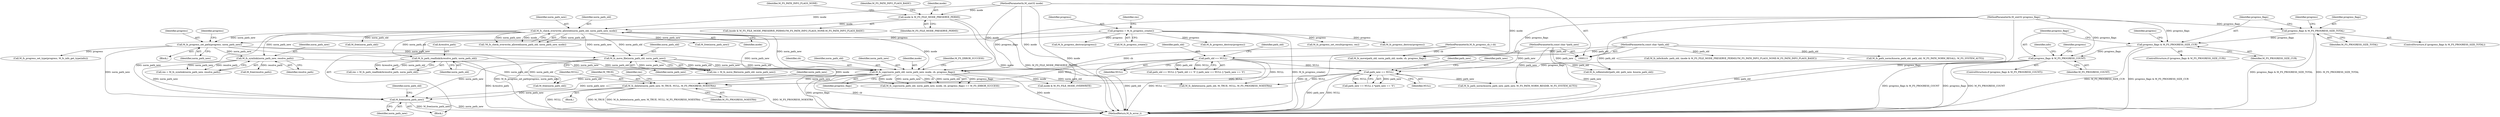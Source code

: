 digraph "0_mstdlib_db124b8f607dd0a40a9aef2d4d468fad433522a7_3@API" {
"1000385" [label="(Call,M_free(norm_path_new))"];
"1000324" [label="(Call,M_fs_move_file(norm_path_old, norm_path_new))"];
"1000236" [label="(Call,M_fs_check_overwrite_allowed(norm_path_old, norm_path_new, mode))"];
"1000216" [label="(Call,mode & M_FS_FILE_MODE_PRESERVE_PERMS)"];
"1000114" [label="(MethodParameterIn,M_uint32 mode)"];
"1000256" [label="(Call,M_fs_progress_set_path(progress, norm_path_new))"];
"1000206" [label="(Call,progress = M_fs_progress_create())"];
"1000334" [label="(Call,M_fs_copy(norm_path_old, norm_path_new, mode, cb, progress_flags))"];
"1000304" [label="(Call,M_fs_path_readlink(&resolve_path, norm_path_old))"];
"1000315" [label="(Call,M_fs_symlink(norm_path_new, resolve_path))"];
"1000115" [label="(MethodParameterIn,M_fs_progress_cb_t cb)"];
"1000286" [label="(Call,progress_flags & M_FS_PROGRESS_COUNT)"];
"1000275" [label="(Call,progress_flags & M_FS_PROGRESS_SIZE_CUR)"];
"1000264" [label="(Call,progress_flags & M_FS_PROGRESS_SIZE_TOTAL)"];
"1000116" [label="(MethodParameterIn,M_uint32 progress_flags)"];
"1000357" [label="(Call,M_fs_delete(norm_path_new, M_TRUE, NULL, M_FS_PROGRESS_NOEXTRA))"];
"1000130" [label="(Call,path_old == NULL)"];
"1000112" [label="(MethodParameterIn,const char *path_old)"];
"1000139" [label="(Call,path_new == NULL)"];
"1000113" [label="(MethodParameterIn,const char *path_new)"];
"1000340" [label="(Identifier,M_FS_ERROR_SUCCESS)"];
"1000276" [label="(Identifier,progress_flags)"];
"1000113" [label="(MethodParameterIn,const char *path_new)"];
"1000132" [label="(Identifier,NULL)"];
"1000130" [label="(Call,path_old == NULL)"];
"1000251" [label="(Block,)"];
"1000219" [label="(Identifier,M_FS_PATH_INFO_FLAGS_NONE)"];
"1000116" [label="(MethodParameterIn,M_uint32 progress_flags)"];
"1000334" [label="(Call,M_fs_copy(norm_path_old, norm_path_new, mode, cb, progress_flags))"];
"1000215" [label="(Call,(mode & M_FS_FILE_MODE_PRESERVE_PERMS)?M_FS_PATH_INFO_FLAGS_NONE:M_FS_PATH_INFO_FLAGS_BASIC)"];
"1000131" [label="(Identifier,path_old)"];
"1000263" [label="(ControlStructure,if (progress_flags & M_FS_PROGRESS_SIZE_TOTAL))"];
"1000260" [label="(Identifier,progress)"];
"1000388" [label="(Identifier,norm_path_old)"];
"1000280" [label="(Identifier,progress)"];
"1000256" [label="(Call,M_fs_progress_set_path(progress, norm_path_new))"];
"1000226" [label="(Call,M_fs_progress_destroy(progress))"];
"1000275" [label="(Call,progress_flags & M_FS_PROGRESS_SIZE_CUR)"];
"1000285" [label="(ControlStructure,if (progress_flags & M_FS_PROGRESS_COUNT))"];
"1000361" [label="(Identifier,M_FS_PROGRESS_NOEXTRA)"];
"1000387" [label="(Call,M_free(norm_path_old))"];
"1000243" [label="(Call,M_free(norm_path_new))"];
"1000316" [label="(Identifier,norm_path_new)"];
"1000207" [label="(Identifier,progress)"];
"1000151" [label="(Call,M_fs_path_norm(&norm_path_new, path_new, M_FS_PATH_NORM_RESDIR, M_FS_SYSTEM_AUTO))"];
"1000313" [label="(Call,res = M_fs_symlink(norm_path_new, resolve_path))"];
"1000216" [label="(Call,mode & M_FS_FILE_MODE_PRESERVE_PERMS)"];
"1000360" [label="(Identifier,NULL)"];
"1000239" [label="(Identifier,mode)"];
"1000326" [label="(Identifier,norm_path_new)"];
"1000177" [label="(Call,M_fs_move(path_old, norm_path_old, mode, cb, progress_flags))"];
"1000359" [label="(Identifier,M_TRUE)"];
"1000115" [label="(MethodParameterIn,M_fs_progress_cb_t cb)"];
"1000357" [label="(Call,M_fs_delete(norm_path_new, M_TRUE, NULL, M_FS_PROGRESS_NOEXTRA))"];
"1000220" [label="(Identifier,M_FS_PATH_INFO_FLAGS_BASIC)"];
"1000356" [label="(Block,)"];
"1000304" [label="(Call,M_fs_path_readlink(&resolve_path, norm_path_old))"];
"1000286" [label="(Call,progress_flags & M_FS_PROGRESS_COUNT)"];
"1000269" [label="(Identifier,progress)"];
"1000315" [label="(Call,M_fs_symlink(norm_path_new, resolve_path))"];
"1000370" [label="(Call,M_fs_progress_set_result(progress, res))"];
"1000139" [label="(Call,path_new == NULL)"];
"1000338" [label="(Identifier,cb)"];
"1000333" [label="(Call,M_fs_copy(norm_path_old, norm_path_new, mode, cb, progress_flags) == M_FS_ERROR_SUCCESS)"];
"1000383" [label="(Call,M_fs_progress_destroy(progress))"];
"1000206" [label="(Call,progress = M_fs_progress_create())"];
"1000318" [label="(Call,M_free(resolve_path))"];
"1000236" [label="(Call,M_fs_check_overwrite_allowed(norm_path_old, norm_path_new, mode))"];
"1000277" [label="(Identifier,M_FS_PROGRESS_SIZE_CUR)"];
"1000305" [label="(Call,&resolve_path)"];
"1000363" [label="(Identifier,res)"];
"1000335" [label="(Identifier,norm_path_old)"];
"1000274" [label="(ControlStructure,if (progress_flags & M_FS_PROGRESS_SIZE_CUR))"];
"1000358" [label="(Identifier,norm_path_new)"];
"1000218" [label="(Identifier,M_FS_FILE_MODE_PRESERVE_PERMS)"];
"1000112" [label="(MethodParameterIn,const char *path_old)"];
"1000140" [label="(Identifier,path_new)"];
"1000245" [label="(Call,M_free(norm_path_old))"];
"1000324" [label="(Call,M_fs_move_file(norm_path_old, norm_path_new))"];
"1000266" [label="(Identifier,M_FS_PROGRESS_SIZE_TOTAL)"];
"1000235" [label="(Call,!M_fs_check_overwrite_allowed(norm_path_old, norm_path_new, mode))"];
"1000325" [label="(Identifier,norm_path_old)"];
"1000129" [label="(Call,path_old == NULL || *path_old == '\0' || path_new == NULL || *path_new == '\0')"];
"1000238" [label="(Identifier,norm_path_new)"];
"1000353" [label="(Call,mode & M_FS_FILE_MODE_OVERWRITE)"];
"1000136" [label="(Identifier,path_old)"];
"1000307" [label="(Identifier,norm_path_old)"];
"1000144" [label="(Identifier,path_new)"];
"1000264" [label="(Call,progress_flags & M_FS_PROGRESS_SIZE_TOTAL)"];
"1000117" [label="(Block,)"];
"1000339" [label="(Identifier,progress_flags)"];
"1000258" [label="(Identifier,norm_path_new)"];
"1000138" [label="(Call,path_new == NULL || *path_new == '\0')"];
"1000241" [label="(Call,M_fs_progress_destroy(progress))"];
"1000208" [label="(Call,M_fs_progress_create())"];
"1000322" [label="(Call,res = M_fs_move_file(norm_path_old, norm_path_new))"];
"1000211" [label="(Call,M_fs_info(&info, path_old, (mode & M_FS_FILE_MODE_PRESERVE_PERMS)?M_FS_PATH_INFO_FLAGS_NONE:M_FS_PATH_INFO_FLAGS_BASIC))"];
"1000317" [label="(Identifier,resolve_path)"];
"1000114" [label="(MethodParameterIn,M_uint32 mode)"];
"1000336" [label="(Identifier,norm_path_new)"];
"1000291" [label="(Identifier,progress)"];
"1000299" [label="(Identifier,info)"];
"1000265" [label="(Identifier,progress_flags)"];
"1000259" [label="(Call,M_fs_progress_set_type(progress, M_fs_info_get_type(info)))"];
"1000386" [label="(Identifier,norm_path_new)"];
"1000391" [label="(MethodReturn,M_fs_error_t)"];
"1000337" [label="(Identifier,mode)"];
"1000210" [label="(Identifier,res)"];
"1000237" [label="(Identifier,norm_path_old)"];
"1000344" [label="(Call,M_fs_delete(norm_path_old, M_TRUE, NULL, M_FS_PROGRESS_NOEXTRA))"];
"1000217" [label="(Identifier,mode)"];
"1000302" [label="(Call,res = M_fs_path_readlink(&resolve_path, norm_path_old))"];
"1000141" [label="(Identifier,NULL)"];
"1000257" [label="(Identifier,progress)"];
"1000385" [label="(Call,M_free(norm_path_new))"];
"1000189" [label="(Call,M_fs_path_norm(&norm_path_old, path_old, M_FS_PATH_NORM_RESALL, M_FS_SYSTEM_AUTO))"];
"1000287" [label="(Identifier,progress_flags)"];
"1000167" [label="(Call,M_fs_isfileintodir(path_old, path_new, &norm_path_old))"];
"1000288" [label="(Identifier,M_FS_PROGRESS_COUNT)"];
"1000385" -> "1000117"  [label="AST: "];
"1000385" -> "1000386"  [label="CFG: "];
"1000386" -> "1000385"  [label="AST: "];
"1000388" -> "1000385"  [label="CFG: "];
"1000385" -> "1000391"  [label="DDG: norm_path_new"];
"1000385" -> "1000391"  [label="DDG: M_free(norm_path_new)"];
"1000324" -> "1000385"  [label="DDG: norm_path_new"];
"1000334" -> "1000385"  [label="DDG: norm_path_new"];
"1000315" -> "1000385"  [label="DDG: norm_path_new"];
"1000236" -> "1000385"  [label="DDG: norm_path_new"];
"1000256" -> "1000385"  [label="DDG: norm_path_new"];
"1000357" -> "1000385"  [label="DDG: norm_path_new"];
"1000324" -> "1000322"  [label="AST: "];
"1000324" -> "1000326"  [label="CFG: "];
"1000325" -> "1000324"  [label="AST: "];
"1000326" -> "1000324"  [label="AST: "];
"1000322" -> "1000324"  [label="CFG: "];
"1000324" -> "1000322"  [label="DDG: norm_path_old"];
"1000324" -> "1000322"  [label="DDG: norm_path_new"];
"1000236" -> "1000324"  [label="DDG: norm_path_old"];
"1000236" -> "1000324"  [label="DDG: norm_path_new"];
"1000256" -> "1000324"  [label="DDG: norm_path_new"];
"1000324" -> "1000334"  [label="DDG: norm_path_old"];
"1000324" -> "1000334"  [label="DDG: norm_path_new"];
"1000324" -> "1000387"  [label="DDG: norm_path_old"];
"1000236" -> "1000235"  [label="AST: "];
"1000236" -> "1000239"  [label="CFG: "];
"1000237" -> "1000236"  [label="AST: "];
"1000238" -> "1000236"  [label="AST: "];
"1000239" -> "1000236"  [label="AST: "];
"1000235" -> "1000236"  [label="CFG: "];
"1000236" -> "1000391"  [label="DDG: mode"];
"1000236" -> "1000235"  [label="DDG: norm_path_old"];
"1000236" -> "1000235"  [label="DDG: norm_path_new"];
"1000236" -> "1000235"  [label="DDG: mode"];
"1000216" -> "1000236"  [label="DDG: mode"];
"1000114" -> "1000236"  [label="DDG: mode"];
"1000236" -> "1000243"  [label="DDG: norm_path_new"];
"1000236" -> "1000245"  [label="DDG: norm_path_old"];
"1000236" -> "1000256"  [label="DDG: norm_path_new"];
"1000236" -> "1000304"  [label="DDG: norm_path_old"];
"1000236" -> "1000315"  [label="DDG: norm_path_new"];
"1000236" -> "1000334"  [label="DDG: norm_path_new"];
"1000236" -> "1000334"  [label="DDG: mode"];
"1000216" -> "1000215"  [label="AST: "];
"1000216" -> "1000218"  [label="CFG: "];
"1000217" -> "1000216"  [label="AST: "];
"1000218" -> "1000216"  [label="AST: "];
"1000219" -> "1000216"  [label="CFG: "];
"1000220" -> "1000216"  [label="CFG: "];
"1000216" -> "1000391"  [label="DDG: mode"];
"1000216" -> "1000391"  [label="DDG: M_FS_FILE_MODE_PRESERVE_PERMS"];
"1000114" -> "1000216"  [label="DDG: mode"];
"1000114" -> "1000111"  [label="AST: "];
"1000114" -> "1000391"  [label="DDG: mode"];
"1000114" -> "1000177"  [label="DDG: mode"];
"1000114" -> "1000334"  [label="DDG: mode"];
"1000114" -> "1000353"  [label="DDG: mode"];
"1000256" -> "1000251"  [label="AST: "];
"1000256" -> "1000258"  [label="CFG: "];
"1000257" -> "1000256"  [label="AST: "];
"1000258" -> "1000256"  [label="AST: "];
"1000260" -> "1000256"  [label="CFG: "];
"1000256" -> "1000391"  [label="DDG: M_fs_progress_set_path(progress, norm_path_new)"];
"1000206" -> "1000256"  [label="DDG: progress"];
"1000256" -> "1000259"  [label="DDG: progress"];
"1000256" -> "1000315"  [label="DDG: norm_path_new"];
"1000256" -> "1000334"  [label="DDG: norm_path_new"];
"1000206" -> "1000117"  [label="AST: "];
"1000206" -> "1000208"  [label="CFG: "];
"1000207" -> "1000206"  [label="AST: "];
"1000208" -> "1000206"  [label="AST: "];
"1000210" -> "1000206"  [label="CFG: "];
"1000206" -> "1000391"  [label="DDG: M_fs_progress_create()"];
"1000206" -> "1000226"  [label="DDG: progress"];
"1000206" -> "1000241"  [label="DDG: progress"];
"1000206" -> "1000370"  [label="DDG: progress"];
"1000206" -> "1000383"  [label="DDG: progress"];
"1000334" -> "1000333"  [label="AST: "];
"1000334" -> "1000339"  [label="CFG: "];
"1000335" -> "1000334"  [label="AST: "];
"1000336" -> "1000334"  [label="AST: "];
"1000337" -> "1000334"  [label="AST: "];
"1000338" -> "1000334"  [label="AST: "];
"1000339" -> "1000334"  [label="AST: "];
"1000340" -> "1000334"  [label="CFG: "];
"1000334" -> "1000391"  [label="DDG: progress_flags"];
"1000334" -> "1000391"  [label="DDG: cb"];
"1000334" -> "1000391"  [label="DDG: mode"];
"1000334" -> "1000333"  [label="DDG: progress_flags"];
"1000334" -> "1000333"  [label="DDG: mode"];
"1000334" -> "1000333"  [label="DDG: norm_path_new"];
"1000334" -> "1000333"  [label="DDG: cb"];
"1000334" -> "1000333"  [label="DDG: norm_path_old"];
"1000304" -> "1000334"  [label="DDG: norm_path_old"];
"1000315" -> "1000334"  [label="DDG: norm_path_new"];
"1000115" -> "1000334"  [label="DDG: cb"];
"1000286" -> "1000334"  [label="DDG: progress_flags"];
"1000116" -> "1000334"  [label="DDG: progress_flags"];
"1000334" -> "1000344"  [label="DDG: norm_path_old"];
"1000334" -> "1000353"  [label="DDG: mode"];
"1000334" -> "1000357"  [label="DDG: norm_path_new"];
"1000334" -> "1000387"  [label="DDG: norm_path_old"];
"1000304" -> "1000302"  [label="AST: "];
"1000304" -> "1000307"  [label="CFG: "];
"1000305" -> "1000304"  [label="AST: "];
"1000307" -> "1000304"  [label="AST: "];
"1000302" -> "1000304"  [label="CFG: "];
"1000304" -> "1000391"  [label="DDG: &resolve_path"];
"1000304" -> "1000302"  [label="DDG: &resolve_path"];
"1000304" -> "1000302"  [label="DDG: norm_path_old"];
"1000304" -> "1000387"  [label="DDG: norm_path_old"];
"1000315" -> "1000313"  [label="AST: "];
"1000315" -> "1000317"  [label="CFG: "];
"1000316" -> "1000315"  [label="AST: "];
"1000317" -> "1000315"  [label="AST: "];
"1000313" -> "1000315"  [label="CFG: "];
"1000315" -> "1000313"  [label="DDG: norm_path_new"];
"1000315" -> "1000313"  [label="DDG: resolve_path"];
"1000315" -> "1000318"  [label="DDG: resolve_path"];
"1000115" -> "1000111"  [label="AST: "];
"1000115" -> "1000391"  [label="DDG: cb"];
"1000115" -> "1000177"  [label="DDG: cb"];
"1000286" -> "1000285"  [label="AST: "];
"1000286" -> "1000288"  [label="CFG: "];
"1000287" -> "1000286"  [label="AST: "];
"1000288" -> "1000286"  [label="AST: "];
"1000291" -> "1000286"  [label="CFG: "];
"1000299" -> "1000286"  [label="CFG: "];
"1000286" -> "1000391"  [label="DDG: progress_flags & M_FS_PROGRESS_COUNT"];
"1000286" -> "1000391"  [label="DDG: progress_flags"];
"1000286" -> "1000391"  [label="DDG: M_FS_PROGRESS_COUNT"];
"1000275" -> "1000286"  [label="DDG: progress_flags"];
"1000116" -> "1000286"  [label="DDG: progress_flags"];
"1000275" -> "1000274"  [label="AST: "];
"1000275" -> "1000277"  [label="CFG: "];
"1000276" -> "1000275"  [label="AST: "];
"1000277" -> "1000275"  [label="AST: "];
"1000280" -> "1000275"  [label="CFG: "];
"1000287" -> "1000275"  [label="CFG: "];
"1000275" -> "1000391"  [label="DDG: progress_flags & M_FS_PROGRESS_SIZE_CUR"];
"1000275" -> "1000391"  [label="DDG: M_FS_PROGRESS_SIZE_CUR"];
"1000264" -> "1000275"  [label="DDG: progress_flags"];
"1000116" -> "1000275"  [label="DDG: progress_flags"];
"1000264" -> "1000263"  [label="AST: "];
"1000264" -> "1000266"  [label="CFG: "];
"1000265" -> "1000264"  [label="AST: "];
"1000266" -> "1000264"  [label="AST: "];
"1000269" -> "1000264"  [label="CFG: "];
"1000276" -> "1000264"  [label="CFG: "];
"1000264" -> "1000391"  [label="DDG: progress_flags & M_FS_PROGRESS_SIZE_TOTAL"];
"1000264" -> "1000391"  [label="DDG: M_FS_PROGRESS_SIZE_TOTAL"];
"1000116" -> "1000264"  [label="DDG: progress_flags"];
"1000116" -> "1000111"  [label="AST: "];
"1000116" -> "1000391"  [label="DDG: progress_flags"];
"1000116" -> "1000177"  [label="DDG: progress_flags"];
"1000357" -> "1000356"  [label="AST: "];
"1000357" -> "1000361"  [label="CFG: "];
"1000358" -> "1000357"  [label="AST: "];
"1000359" -> "1000357"  [label="AST: "];
"1000360" -> "1000357"  [label="AST: "];
"1000361" -> "1000357"  [label="AST: "];
"1000363" -> "1000357"  [label="CFG: "];
"1000357" -> "1000391"  [label="DDG: M_fs_delete(norm_path_new, M_TRUE, NULL, M_FS_PROGRESS_NOEXTRA)"];
"1000357" -> "1000391"  [label="DDG: M_FS_PROGRESS_NOEXTRA"];
"1000357" -> "1000391"  [label="DDG: NULL"];
"1000357" -> "1000391"  [label="DDG: M_TRUE"];
"1000130" -> "1000357"  [label="DDG: NULL"];
"1000139" -> "1000357"  [label="DDG: NULL"];
"1000130" -> "1000129"  [label="AST: "];
"1000130" -> "1000132"  [label="CFG: "];
"1000131" -> "1000130"  [label="AST: "];
"1000132" -> "1000130"  [label="AST: "];
"1000136" -> "1000130"  [label="CFG: "];
"1000129" -> "1000130"  [label="CFG: "];
"1000130" -> "1000391"  [label="DDG: NULL"];
"1000130" -> "1000391"  [label="DDG: path_old"];
"1000130" -> "1000129"  [label="DDG: path_old"];
"1000130" -> "1000129"  [label="DDG: NULL"];
"1000112" -> "1000130"  [label="DDG: path_old"];
"1000130" -> "1000139"  [label="DDG: NULL"];
"1000130" -> "1000167"  [label="DDG: path_old"];
"1000130" -> "1000344"  [label="DDG: NULL"];
"1000112" -> "1000111"  [label="AST: "];
"1000112" -> "1000391"  [label="DDG: path_old"];
"1000112" -> "1000167"  [label="DDG: path_old"];
"1000112" -> "1000177"  [label="DDG: path_old"];
"1000112" -> "1000189"  [label="DDG: path_old"];
"1000112" -> "1000211"  [label="DDG: path_old"];
"1000139" -> "1000138"  [label="AST: "];
"1000139" -> "1000141"  [label="CFG: "];
"1000140" -> "1000139"  [label="AST: "];
"1000141" -> "1000139"  [label="AST: "];
"1000144" -> "1000139"  [label="CFG: "];
"1000138" -> "1000139"  [label="CFG: "];
"1000139" -> "1000391"  [label="DDG: NULL"];
"1000139" -> "1000391"  [label="DDG: path_new"];
"1000139" -> "1000138"  [label="DDG: path_new"];
"1000139" -> "1000138"  [label="DDG: NULL"];
"1000113" -> "1000139"  [label="DDG: path_new"];
"1000139" -> "1000151"  [label="DDG: path_new"];
"1000139" -> "1000344"  [label="DDG: NULL"];
"1000113" -> "1000111"  [label="AST: "];
"1000113" -> "1000391"  [label="DDG: path_new"];
"1000113" -> "1000151"  [label="DDG: path_new"];
"1000113" -> "1000167"  [label="DDG: path_new"];
}
